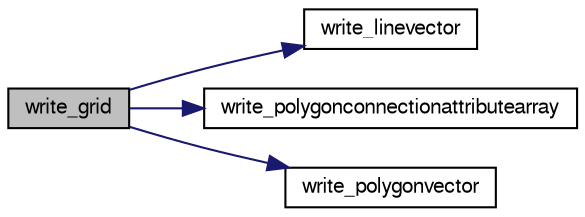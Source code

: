digraph "write_grid"
{
  bgcolor="transparent";
  edge [fontname="FreeSans",fontsize="10",labelfontname="FreeSans",labelfontsize="10"];
  node [fontname="FreeSans",fontsize="10",shape=record];
  rankdir="LR";
  Node1 [label="write_grid",height=0.2,width=0.4,color="black", fillcolor="grey75", style="filled" fontcolor="black"];
  Node1 -> Node2 [color="midnightblue",fontsize="10",style="solid",fontname="FreeSans"];
  Node2 [label="write_linevector",height=0.2,width=0.4,color="black",URL="$geometry__io_8c.html#a90857eaff8709a1b27ab54710120c711"];
  Node1 -> Node3 [color="midnightblue",fontsize="10",style="solid",fontname="FreeSans"];
  Node3 [label="write_polygonconnectionattributearray",height=0.2,width=0.4,color="black",URL="$geometry__attribute_8c.html#acd91cb7c91abf686fbab1a963de08fbe"];
  Node1 -> Node4 [color="midnightblue",fontsize="10",style="solid",fontname="FreeSans"];
  Node4 [label="write_polygonvector",height=0.2,width=0.4,color="black",URL="$geometry__io_8c.html#a425b6392922ac111e0b26dd217e90675"];
}
